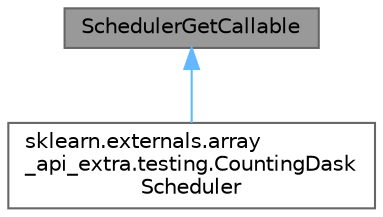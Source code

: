 digraph "SchedulerGetCallable"
{
 // LATEX_PDF_SIZE
  bgcolor="transparent";
  edge [fontname=Helvetica,fontsize=10,labelfontname=Helvetica,labelfontsize=10];
  node [fontname=Helvetica,fontsize=10,shape=box,height=0.2,width=0.4];
  Node1 [id="Node000001",label="SchedulerGetCallable",height=0.2,width=0.4,color="gray40", fillcolor="grey60", style="filled", fontcolor="black",tooltip=" "];
  Node1 -> Node2 [id="edge1_Node000001_Node000002",dir="back",color="steelblue1",style="solid",tooltip=" "];
  Node2 [id="Node000002",label="sklearn.externals.array\l_api_extra.testing.CountingDask\lScheduler",height=0.2,width=0.4,color="gray40", fillcolor="white", style="filled",URL="$d9/d62/classsklearn_1_1externals_1_1array__api__extra_1_1testing_1_1CountingDaskScheduler.html",tooltip=" "];
}
